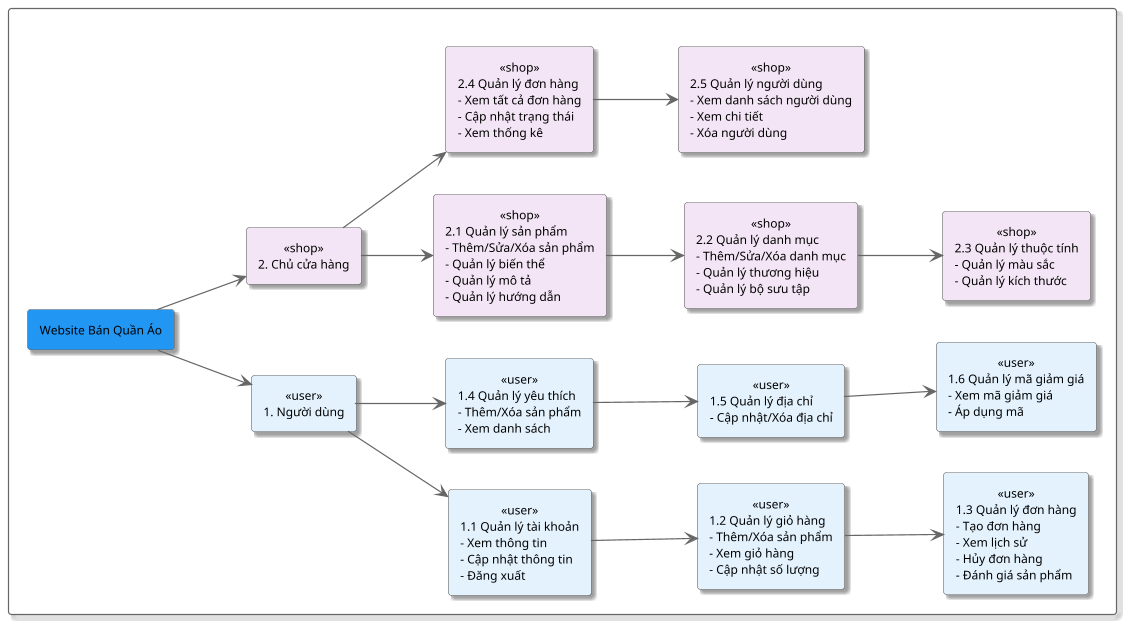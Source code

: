 @startuml E-commerce Website Function Tree

' Set page size to A4
page 2x2
scale 1.2

' Improve overall styling
skinparam {
    defaultFontName Arial
    defaultFontSize 10
    roundCorner 5
    shadowing true
    ArrowColor #666666
    BorderColor #666666
}

' Style for nodes
skinparam rectangle {
    BackgroundColor<<user>> #E3F2FD
    BackgroundColor<<shop>> #F3E5F5
    BorderColor #666666
    FontSize 10
    FontStyle normal
    Padding 5
    Margin 3
}

' Layout direction
left to right direction

' Add border around diagram
rectangle " " as border {
    ' Main System
    rectangle "Website Bán Quần Áo" as main #2196F3

    ' Level 1 - Main Categories
    rectangle "1. Người dùng" as user<<user>>
    rectangle "2. Chủ cửa hàng" as shopowner<<shop>>

    ' Level 2 - User Functions (Left Column)
    rectangle "1.1 Quản lý tài khoản\n- Xem thông tin\n- Cập nhật thông tin\n- Đăng xuất" as user1<<user>>
    rectangle "1.2 Quản lý giỏ hàng\n- Thêm/Xóa sản phẩm\n- Xem giỏ hàng\n- Cập nhật số lượng" as user2<<user>>
    rectangle "1.3 Quản lý đơn hàng\n- Tạo đơn hàng\n- Xem lịch sử\n- Hủy đơn hàng\n- Đánh giá sản phẩm" as user3<<user>>

    ' Level 2 - User Functions (Right Column)
    rectangle "1.4 Quản lý yêu thích\n- Thêm/Xóa sản phẩm\n- Xem danh sách" as user4<<user>>
    rectangle "1.5 Quản lý địa chỉ\n- Cập nhật/Xóa địa chỉ" as user5<<user>>
    rectangle "1.6 Quản lý mã giảm giá\n- Xem mã giảm giá\n- Áp dụng mã" as user6<<user>>

    ' Level 2 - Shop Owner Functions (Left Column)
    rectangle "2.1 Quản lý sản phẩm\n- Thêm/Sửa/Xóa sản phẩm\n- Quản lý biến thể\n- Quản lý mô tả\n- Quản lý hướng dẫn" as shop1<<shop>>
    rectangle "2.2 Quản lý danh mục\n- Thêm/Sửa/Xóa danh mục\n- Quản lý thương hiệu\n- Quản lý bộ sưu tập" as shop2<<shop>>
    rectangle "2.3 Quản lý thuộc tính\n- Quản lý màu sắc\n- Quản lý kích thước" as shop3<<shop>>

    ' Level 2 - Shop Owner Functions (Right Column)
    rectangle "2.4 Quản lý đơn hàng\n- Xem tất cả đơn hàng\n- Cập nhật trạng thái\n- Xem thống kê" as shop4<<shop>>
    rectangle "2.5 Quản lý người dùng\n- Xem danh sách người dùng\n- Xem chi tiết\n- Xóa người dùng" as shop5<<shop>>

    ' Relationships - Main to Level 1
    main --> user
    main --> shopowner

    ' Relationships - User Functions (Left Column)
    user --> user1
    user1 --> user2
    user2 --> user3

    ' Relationships - User Functions (Right Column)
    user --> user4
    user4 --> user5
    user5 --> user6

    ' Relationships - Shop Owner Functions (Left Column)
    shopowner --> shop1
    shop1 --> shop2
    shop2 --> shop3

    ' Relationships - Shop Owner Functions (Right Column)
    shopowner --> shop4
    shop4 --> shop5
}

@enduml 